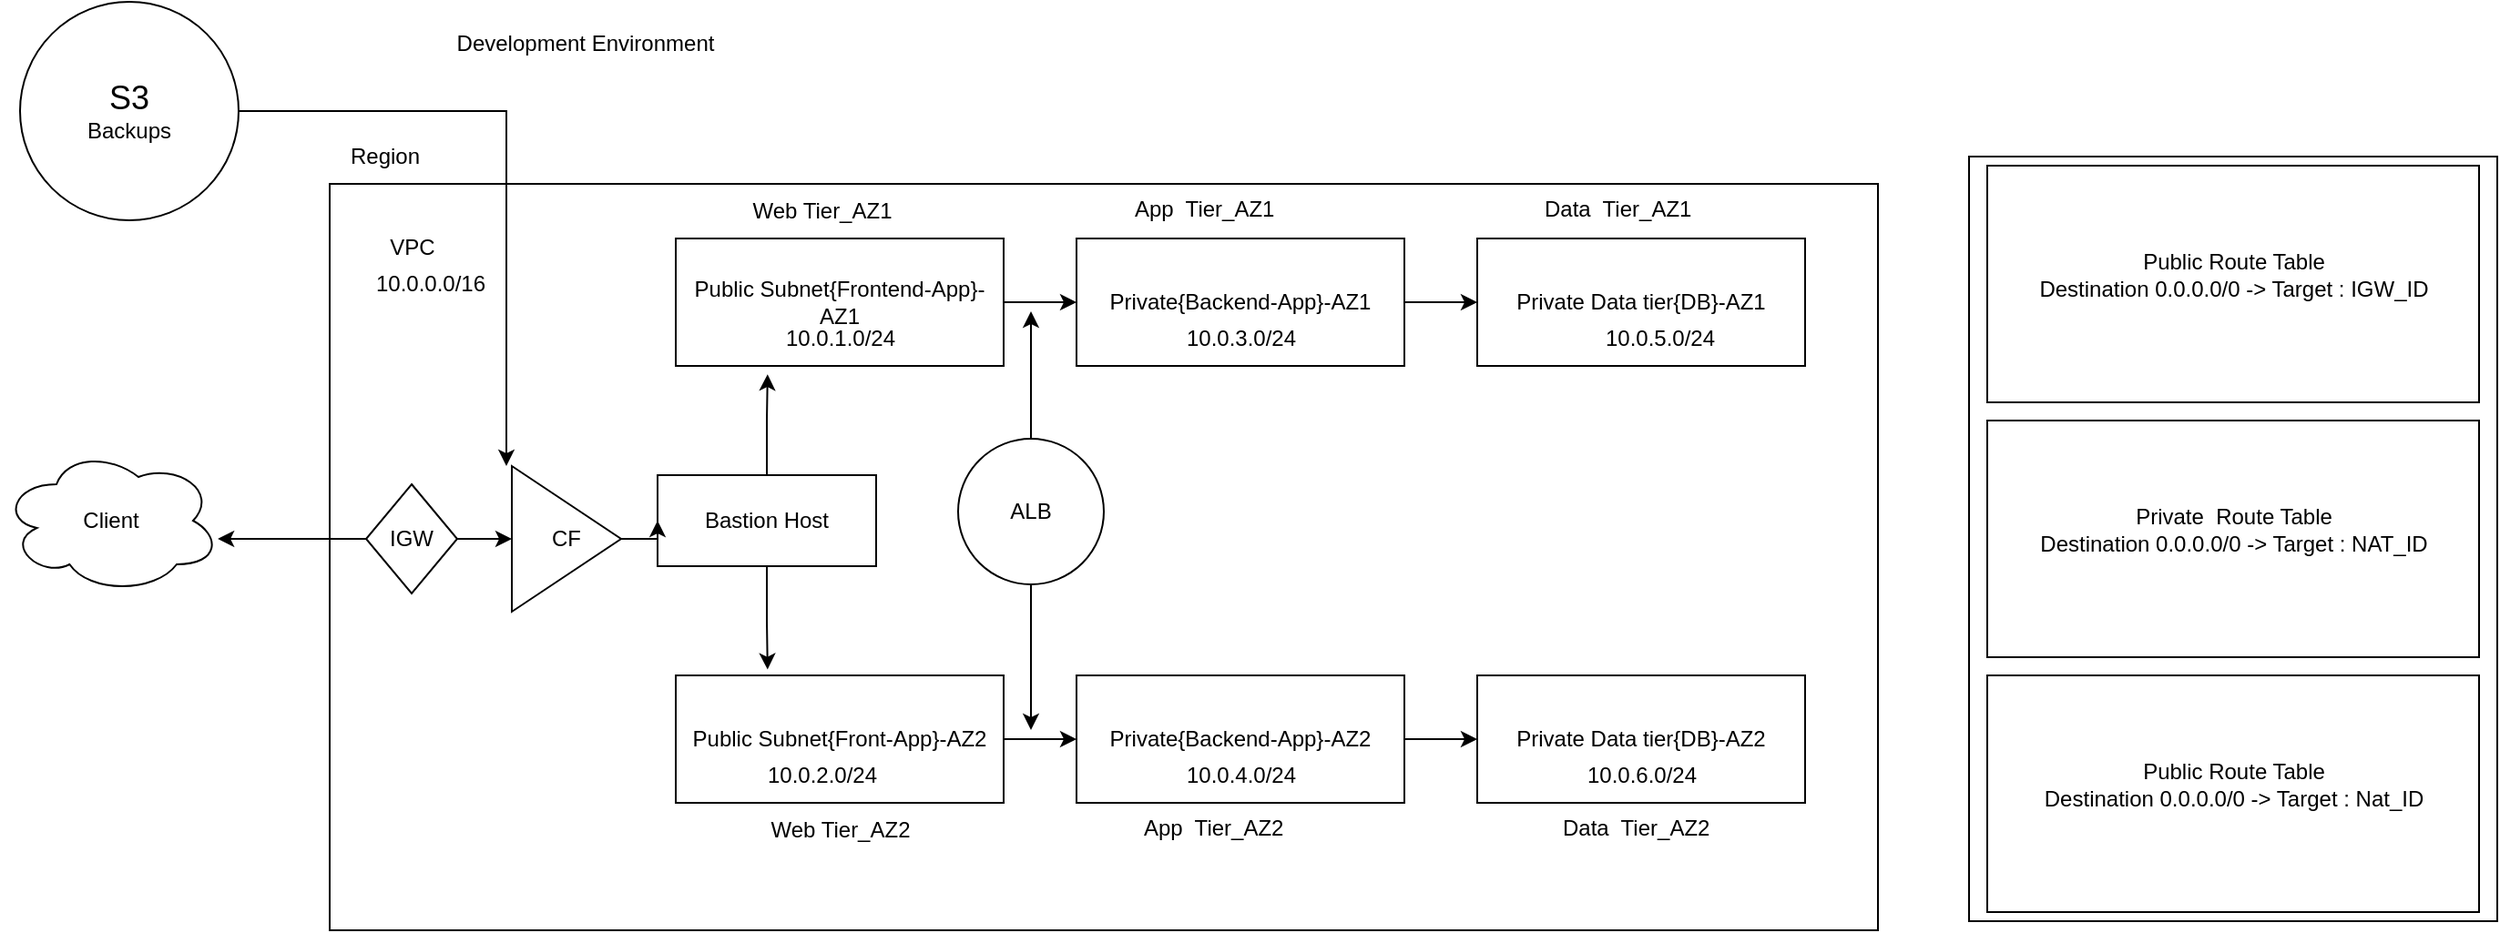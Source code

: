 <mxfile version="21.6.5" type="github">
  <diagram id="wFE0QG_FPsp0jaGvCLVb" name="Page-1">
    <mxGraphModel dx="1889" dy="545" grid="1" gridSize="10" guides="1" tooltips="1" connect="1" arrows="1" fold="1" page="1" pageScale="1" pageWidth="850" pageHeight="1100" math="0" shadow="0">
      <root>
        <mxCell id="0" />
        <mxCell id="1" parent="0" />
        <mxCell id="owPlEkq8LNf1HrhJctmY-9" value="" style="rounded=0;whiteSpace=wrap;html=1;" vertex="1" parent="1">
          <mxGeometry y="280" width="850" height="410" as="geometry" />
        </mxCell>
        <mxCell id="owPlEkq8LNf1HrhJctmY-10" value="Region" style="text;html=1;align=center;verticalAlign=middle;resizable=0;points=[];autosize=1;strokeColor=none;fillColor=none;" vertex="1" parent="1">
          <mxGeometry y="250" width="60" height="30" as="geometry" />
        </mxCell>
        <mxCell id="owPlEkq8LNf1HrhJctmY-11" value="VPC" style="text;html=1;align=center;verticalAlign=middle;resizable=0;points=[];autosize=1;strokeColor=none;fillColor=none;" vertex="1" parent="1">
          <mxGeometry x="20" y="300" width="50" height="30" as="geometry" />
        </mxCell>
        <mxCell id="owPlEkq8LNf1HrhJctmY-26" style="edgeStyle=orthogonalEdgeStyle;rounded=0;orthogonalLoop=1;jettySize=auto;html=1;entryX=0;entryY=0.5;entryDx=0;entryDy=0;" edge="1" parent="1" source="owPlEkq8LNf1HrhJctmY-12" target="owPlEkq8LNf1HrhJctmY-16">
          <mxGeometry relative="1" as="geometry" />
        </mxCell>
        <mxCell id="owPlEkq8LNf1HrhJctmY-12" value="Public Subnet{Frontend-App}-AZ1" style="rounded=0;whiteSpace=wrap;html=1;" vertex="1" parent="1">
          <mxGeometry x="190" y="310" width="180" height="70" as="geometry" />
        </mxCell>
        <mxCell id="owPlEkq8LNf1HrhJctmY-24" style="edgeStyle=orthogonalEdgeStyle;rounded=0;orthogonalLoop=1;jettySize=auto;html=1;entryX=0.28;entryY=1.066;entryDx=0;entryDy=0;entryPerimeter=0;" edge="1" parent="1" source="owPlEkq8LNf1HrhJctmY-13" target="owPlEkq8LNf1HrhJctmY-12">
          <mxGeometry relative="1" as="geometry" />
        </mxCell>
        <mxCell id="owPlEkq8LNf1HrhJctmY-25" style="edgeStyle=orthogonalEdgeStyle;rounded=0;orthogonalLoop=1;jettySize=auto;html=1;entryX=0.28;entryY=-0.046;entryDx=0;entryDy=0;entryPerimeter=0;" edge="1" parent="1" source="owPlEkq8LNf1HrhJctmY-13" target="owPlEkq8LNf1HrhJctmY-15">
          <mxGeometry relative="1" as="geometry" />
        </mxCell>
        <mxCell id="owPlEkq8LNf1HrhJctmY-13" value="Bastion Host" style="rounded=0;whiteSpace=wrap;html=1;" vertex="1" parent="1">
          <mxGeometry x="180" y="440" width="120" height="50" as="geometry" />
        </mxCell>
        <mxCell id="owPlEkq8LNf1HrhJctmY-30" style="edgeStyle=orthogonalEdgeStyle;rounded=0;orthogonalLoop=1;jettySize=auto;html=1;entryX=0;entryY=0.5;entryDx=0;entryDy=0;" edge="1" parent="1" source="owPlEkq8LNf1HrhJctmY-15" target="owPlEkq8LNf1HrhJctmY-17">
          <mxGeometry relative="1" as="geometry" />
        </mxCell>
        <mxCell id="owPlEkq8LNf1HrhJctmY-15" value="Public Subnet{Front-App}-AZ2" style="rounded=0;whiteSpace=wrap;html=1;" vertex="1" parent="1">
          <mxGeometry x="190" y="550" width="180" height="70" as="geometry" />
        </mxCell>
        <mxCell id="owPlEkq8LNf1HrhJctmY-28" style="edgeStyle=orthogonalEdgeStyle;rounded=0;orthogonalLoop=1;jettySize=auto;html=1;" edge="1" parent="1" source="owPlEkq8LNf1HrhJctmY-16" target="owPlEkq8LNf1HrhJctmY-18">
          <mxGeometry relative="1" as="geometry" />
        </mxCell>
        <mxCell id="owPlEkq8LNf1HrhJctmY-16" value="Private{Backend-App}-AZ1" style="rounded=0;whiteSpace=wrap;html=1;" vertex="1" parent="1">
          <mxGeometry x="410" y="310" width="180" height="70" as="geometry" />
        </mxCell>
        <mxCell id="owPlEkq8LNf1HrhJctmY-31" style="edgeStyle=orthogonalEdgeStyle;rounded=0;orthogonalLoop=1;jettySize=auto;html=1;entryX=0;entryY=0.5;entryDx=0;entryDy=0;" edge="1" parent="1" source="owPlEkq8LNf1HrhJctmY-17" target="owPlEkq8LNf1HrhJctmY-19">
          <mxGeometry relative="1" as="geometry" />
        </mxCell>
        <mxCell id="owPlEkq8LNf1HrhJctmY-17" value="Private{Backend-App}-AZ2" style="rounded=0;whiteSpace=wrap;html=1;" vertex="1" parent="1">
          <mxGeometry x="410" y="550" width="180" height="70" as="geometry" />
        </mxCell>
        <mxCell id="owPlEkq8LNf1HrhJctmY-18" value="Private Data tier{DB}-AZ1" style="rounded=0;whiteSpace=wrap;html=1;" vertex="1" parent="1">
          <mxGeometry x="630" y="310" width="180" height="70" as="geometry" />
        </mxCell>
        <mxCell id="owPlEkq8LNf1HrhJctmY-19" value="Private Data tier{DB}-AZ2" style="rounded=0;whiteSpace=wrap;html=1;" vertex="1" parent="1">
          <mxGeometry x="630" y="550" width="180" height="70" as="geometry" />
        </mxCell>
        <mxCell id="owPlEkq8LNf1HrhJctmY-37" style="edgeStyle=orthogonalEdgeStyle;rounded=0;orthogonalLoop=1;jettySize=auto;html=1;" edge="1" parent="1" source="owPlEkq8LNf1HrhJctmY-20" target="owPlEkq8LNf1HrhJctmY-13">
          <mxGeometry relative="1" as="geometry" />
        </mxCell>
        <mxCell id="owPlEkq8LNf1HrhJctmY-20" value="CF" style="triangle;whiteSpace=wrap;html=1;" vertex="1" parent="1">
          <mxGeometry x="100" y="435" width="60" height="80" as="geometry" />
        </mxCell>
        <mxCell id="owPlEkq8LNf1HrhJctmY-34" style="edgeStyle=orthogonalEdgeStyle;rounded=0;orthogonalLoop=1;jettySize=auto;html=1;entryX=0.988;entryY=0.625;entryDx=0;entryDy=0;entryPerimeter=0;" edge="1" parent="1" source="owPlEkq8LNf1HrhJctmY-33" target="owPlEkq8LNf1HrhJctmY-35">
          <mxGeometry relative="1" as="geometry">
            <mxPoint x="-10" y="475.0" as="targetPoint" />
          </mxGeometry>
        </mxCell>
        <mxCell id="owPlEkq8LNf1HrhJctmY-36" style="edgeStyle=orthogonalEdgeStyle;rounded=0;orthogonalLoop=1;jettySize=auto;html=1;entryX=0;entryY=0.5;entryDx=0;entryDy=0;" edge="1" parent="1" source="owPlEkq8LNf1HrhJctmY-33" target="owPlEkq8LNf1HrhJctmY-20">
          <mxGeometry relative="1" as="geometry" />
        </mxCell>
        <mxCell id="owPlEkq8LNf1HrhJctmY-33" value="IGW" style="rhombus;whiteSpace=wrap;html=1;" vertex="1" parent="1">
          <mxGeometry x="20" y="445" width="50" height="60" as="geometry" />
        </mxCell>
        <mxCell id="owPlEkq8LNf1HrhJctmY-35" value="Client" style="ellipse;shape=cloud;whiteSpace=wrap;html=1;" vertex="1" parent="1">
          <mxGeometry x="-180" y="425" width="120" height="80" as="geometry" />
        </mxCell>
        <mxCell id="owPlEkq8LNf1HrhJctmY-40" style="edgeStyle=orthogonalEdgeStyle;rounded=0;orthogonalLoop=1;jettySize=auto;html=1;" edge="1" parent="1" source="owPlEkq8LNf1HrhJctmY-38">
          <mxGeometry relative="1" as="geometry">
            <mxPoint x="385" y="350" as="targetPoint" />
          </mxGeometry>
        </mxCell>
        <mxCell id="owPlEkq8LNf1HrhJctmY-42" style="edgeStyle=orthogonalEdgeStyle;rounded=0;orthogonalLoop=1;jettySize=auto;html=1;" edge="1" parent="1" source="owPlEkq8LNf1HrhJctmY-38">
          <mxGeometry relative="1" as="geometry">
            <mxPoint x="385" y="580" as="targetPoint" />
            <Array as="points">
              <mxPoint x="385" y="580" />
            </Array>
          </mxGeometry>
        </mxCell>
        <mxCell id="owPlEkq8LNf1HrhJctmY-38" value="ALB" style="ellipse;whiteSpace=wrap;html=1;aspect=fixed;" vertex="1" parent="1">
          <mxGeometry x="345" y="420" width="80" height="80" as="geometry" />
        </mxCell>
        <mxCell id="owPlEkq8LNf1HrhJctmY-44" value="10.0.0.0/16" style="text;html=1;align=center;verticalAlign=middle;resizable=0;points=[];autosize=1;strokeColor=none;fillColor=none;" vertex="1" parent="1">
          <mxGeometry x="15" y="320" width="80" height="30" as="geometry" />
        </mxCell>
        <mxCell id="owPlEkq8LNf1HrhJctmY-46" value="10.0.1.0/24" style="text;html=1;align=center;verticalAlign=middle;resizable=0;points=[];autosize=1;strokeColor=none;fillColor=none;" vertex="1" parent="1">
          <mxGeometry x="240" y="350" width="80" height="30" as="geometry" />
        </mxCell>
        <mxCell id="owPlEkq8LNf1HrhJctmY-47" value="10.0.2.0/24" style="text;html=1;align=center;verticalAlign=middle;resizable=0;points=[];autosize=1;strokeColor=none;fillColor=none;" vertex="1" parent="1">
          <mxGeometry x="230" y="590" width="80" height="30" as="geometry" />
        </mxCell>
        <mxCell id="owPlEkq8LNf1HrhJctmY-48" value="10.0.3.0/24" style="text;html=1;align=center;verticalAlign=middle;resizable=0;points=[];autosize=1;strokeColor=none;fillColor=none;" vertex="1" parent="1">
          <mxGeometry x="460" y="350" width="80" height="30" as="geometry" />
        </mxCell>
        <mxCell id="owPlEkq8LNf1HrhJctmY-49" value="10.0.4.0/24" style="text;html=1;align=center;verticalAlign=middle;resizable=0;points=[];autosize=1;strokeColor=none;fillColor=none;" vertex="1" parent="1">
          <mxGeometry x="460" y="590" width="80" height="30" as="geometry" />
        </mxCell>
        <mxCell id="owPlEkq8LNf1HrhJctmY-50" value="10.0.5.0/24" style="text;html=1;align=center;verticalAlign=middle;resizable=0;points=[];autosize=1;strokeColor=none;fillColor=none;" vertex="1" parent="1">
          <mxGeometry x="690" y="350" width="80" height="30" as="geometry" />
        </mxCell>
        <mxCell id="owPlEkq8LNf1HrhJctmY-51" value="&lt;div&gt;10.0.6.0/24&lt;/div&gt;" style="text;html=1;align=center;verticalAlign=middle;resizable=0;points=[];autosize=1;strokeColor=none;fillColor=none;" vertex="1" parent="1">
          <mxGeometry x="680" y="590" width="80" height="30" as="geometry" />
        </mxCell>
        <mxCell id="owPlEkq8LNf1HrhJctmY-52" value="" style="rounded=0;whiteSpace=wrap;html=1;" vertex="1" parent="1">
          <mxGeometry x="900" y="265" width="290" height="420" as="geometry" />
        </mxCell>
        <mxCell id="owPlEkq8LNf1HrhJctmY-54" value="" style="rounded=0;whiteSpace=wrap;html=1;" vertex="1" parent="1">
          <mxGeometry x="910" y="270" width="270" height="130" as="geometry" />
        </mxCell>
        <mxCell id="owPlEkq8LNf1HrhJctmY-57" value="&lt;div&gt;Public Route Table&lt;/div&gt;&lt;div&gt;Destination 0.0.0.0/0 -&amp;gt; Target : IGW_ID&lt;br&gt;&lt;/div&gt;" style="text;html=1;align=center;verticalAlign=middle;resizable=0;points=[];autosize=1;strokeColor=none;fillColor=none;" vertex="1" parent="1">
          <mxGeometry x="930" y="310" width="230" height="40" as="geometry" />
        </mxCell>
        <mxCell id="owPlEkq8LNf1HrhJctmY-58" value="" style="rounded=0;whiteSpace=wrap;html=1;" vertex="1" parent="1">
          <mxGeometry x="910" y="410" width="270" height="130" as="geometry" />
        </mxCell>
        <mxCell id="owPlEkq8LNf1HrhJctmY-59" value="&lt;div&gt;Private&amp;nbsp; Route Table&lt;/div&gt;&lt;div&gt;Destination 0.0.0.0/0 -&amp;gt; Target : NAT_ID&lt;br&gt;&lt;/div&gt;" style="text;html=1;align=center;verticalAlign=middle;resizable=0;points=[];autosize=1;strokeColor=none;fillColor=none;" vertex="1" parent="1">
          <mxGeometry x="930" y="450" width="230" height="40" as="geometry" />
        </mxCell>
        <mxCell id="owPlEkq8LNf1HrhJctmY-60" value="" style="rounded=0;whiteSpace=wrap;html=1;" vertex="1" parent="1">
          <mxGeometry x="910" y="550" width="270" height="130" as="geometry" />
        </mxCell>
        <mxCell id="owPlEkq8LNf1HrhJctmY-61" value="&lt;div&gt;Public Route Table&lt;/div&gt;&lt;div&gt;Destination 0.0.0.0/0 -&amp;gt; Target : Nat_ID&lt;br&gt;&lt;/div&gt;" style="text;html=1;align=center;verticalAlign=middle;resizable=0;points=[];autosize=1;strokeColor=none;fillColor=none;" vertex="1" parent="1">
          <mxGeometry x="930" y="590" width="230" height="40" as="geometry" />
        </mxCell>
        <mxCell id="owPlEkq8LNf1HrhJctmY-64" style="edgeStyle=orthogonalEdgeStyle;rounded=0;orthogonalLoop=1;jettySize=auto;html=1;entryX=-0.05;entryY=0;entryDx=0;entryDy=0;entryPerimeter=0;" edge="1" parent="1" source="owPlEkq8LNf1HrhJctmY-62" target="owPlEkq8LNf1HrhJctmY-20">
          <mxGeometry relative="1" as="geometry">
            <mxPoint x="90" y="240" as="targetPoint" />
          </mxGeometry>
        </mxCell>
        <mxCell id="owPlEkq8LNf1HrhJctmY-62" value="&lt;div&gt;&lt;font style=&quot;font-size: 18px;&quot;&gt;S3&lt;font&gt;&lt;br&gt;&lt;/font&gt;&lt;/font&gt;&lt;/div&gt;&lt;div&gt;&lt;font style=&quot;font-size: 12px;&quot;&gt;Backups&lt;font&gt;&lt;br&gt;&lt;/font&gt;&lt;/font&gt;&lt;/div&gt;" style="ellipse;whiteSpace=wrap;html=1;aspect=fixed;" vertex="1" parent="1">
          <mxGeometry x="-170" y="180" width="120" height="120" as="geometry" />
        </mxCell>
        <mxCell id="owPlEkq8LNf1HrhJctmY-65" value="Development Environment" style="text;html=1;align=center;verticalAlign=middle;resizable=0;points=[];autosize=1;strokeColor=none;fillColor=none;" vertex="1" parent="1">
          <mxGeometry x="60" y="188" width="160" height="30" as="geometry" />
        </mxCell>
        <mxCell id="owPlEkq8LNf1HrhJctmY-66" value="Web Tier_AZ1" style="text;html=1;align=center;verticalAlign=middle;resizable=0;points=[];autosize=1;strokeColor=none;fillColor=none;" vertex="1" parent="1">
          <mxGeometry x="220" y="280" width="100" height="30" as="geometry" />
        </mxCell>
        <mxCell id="owPlEkq8LNf1HrhJctmY-67" value="Web Tier_AZ2" style="text;html=1;align=center;verticalAlign=middle;resizable=0;points=[];autosize=1;strokeColor=none;fillColor=none;" vertex="1" parent="1">
          <mxGeometry x="230" y="620" width="100" height="30" as="geometry" />
        </mxCell>
        <mxCell id="owPlEkq8LNf1HrhJctmY-68" value="App&amp;nbsp; Tier_AZ1" style="text;whiteSpace=wrap;html=1;" vertex="1" parent="1">
          <mxGeometry x="440" y="280" width="110" height="40" as="geometry" />
        </mxCell>
        <mxCell id="owPlEkq8LNf1HrhJctmY-69" value="&lt;div&gt;App&amp;nbsp; Tier_AZ2&lt;/div&gt;&lt;div&gt;&lt;br&gt;&lt;/div&gt;" style="text;whiteSpace=wrap;html=1;" vertex="1" parent="1">
          <mxGeometry x="445" y="620" width="110" height="40" as="geometry" />
        </mxCell>
        <mxCell id="owPlEkq8LNf1HrhJctmY-70" value="Data&amp;nbsp; Tier_AZ1" style="text;whiteSpace=wrap;html=1;" vertex="1" parent="1">
          <mxGeometry x="665" y="280" width="110" height="40" as="geometry" />
        </mxCell>
        <mxCell id="owPlEkq8LNf1HrhJctmY-71" value="Data&amp;nbsp; Tier_AZ2" style="text;whiteSpace=wrap;html=1;" vertex="1" parent="1">
          <mxGeometry x="675" y="620" width="110" height="40" as="geometry" />
        </mxCell>
      </root>
    </mxGraphModel>
  </diagram>
</mxfile>
